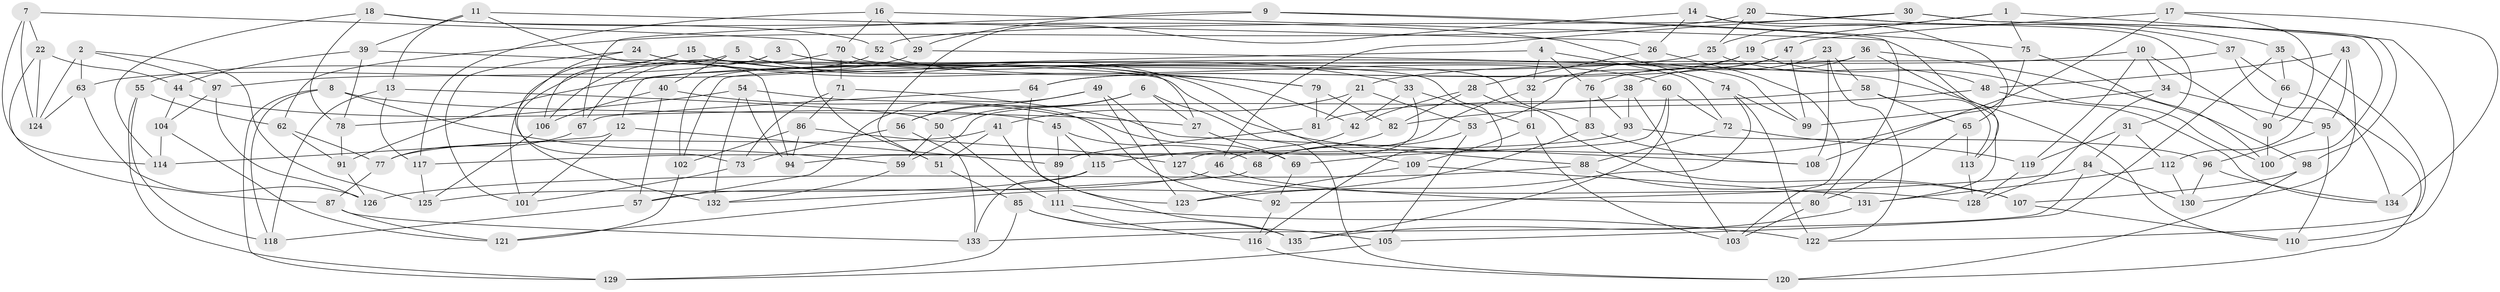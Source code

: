 // Generated by graph-tools (version 1.1) at 2025/16/03/09/25 04:16:36]
// undirected, 135 vertices, 270 edges
graph export_dot {
graph [start="1"]
  node [color=gray90,style=filled];
  1;
  2;
  3;
  4;
  5;
  6;
  7;
  8;
  9;
  10;
  11;
  12;
  13;
  14;
  15;
  16;
  17;
  18;
  19;
  20;
  21;
  22;
  23;
  24;
  25;
  26;
  27;
  28;
  29;
  30;
  31;
  32;
  33;
  34;
  35;
  36;
  37;
  38;
  39;
  40;
  41;
  42;
  43;
  44;
  45;
  46;
  47;
  48;
  49;
  50;
  51;
  52;
  53;
  54;
  55;
  56;
  57;
  58;
  59;
  60;
  61;
  62;
  63;
  64;
  65;
  66;
  67;
  68;
  69;
  70;
  71;
  72;
  73;
  74;
  75;
  76;
  77;
  78;
  79;
  80;
  81;
  82;
  83;
  84;
  85;
  86;
  87;
  88;
  89;
  90;
  91;
  92;
  93;
  94;
  95;
  96;
  97;
  98;
  99;
  100;
  101;
  102;
  103;
  104;
  105;
  106;
  107;
  108;
  109;
  110;
  111;
  112;
  113;
  114;
  115;
  116;
  117;
  118;
  119;
  120;
  121;
  122;
  123;
  124;
  125;
  126;
  127;
  128;
  129;
  130;
  131;
  132;
  133;
  134;
  135;
  1 -- 25;
  1 -- 19;
  1 -- 110;
  1 -- 75;
  2 -- 125;
  2 -- 97;
  2 -- 63;
  2 -- 124;
  3 -- 97;
  3 -- 106;
  3 -- 33;
  3 -- 99;
  4 -- 72;
  4 -- 12;
  4 -- 76;
  4 -- 32;
  5 -- 109;
  5 -- 116;
  5 -- 40;
  5 -- 55;
  6 -- 50;
  6 -- 120;
  6 -- 56;
  6 -- 27;
  7 -- 22;
  7 -- 124;
  7 -- 51;
  7 -- 114;
  8 -- 27;
  8 -- 59;
  8 -- 118;
  8 -- 129;
  9 -- 80;
  9 -- 29;
  9 -- 75;
  9 -- 67;
  10 -- 34;
  10 -- 90;
  10 -- 21;
  10 -- 119;
  11 -- 94;
  11 -- 39;
  11 -- 26;
  11 -- 13;
  12 -- 101;
  12 -- 89;
  12 -- 114;
  13 -- 117;
  13 -- 118;
  13 -- 50;
  14 -- 26;
  14 -- 65;
  14 -- 31;
  14 -- 51;
  15 -- 79;
  15 -- 101;
  15 -- 132;
  15 -- 27;
  16 -- 29;
  16 -- 70;
  16 -- 131;
  16 -- 117;
  17 -- 47;
  17 -- 69;
  17 -- 134;
  17 -- 90;
  18 -- 114;
  18 -- 52;
  18 -- 78;
  18 -- 74;
  19 -- 100;
  19 -- 64;
  19 -- 32;
  20 -- 25;
  20 -- 62;
  20 -- 37;
  20 -- 35;
  21 -- 53;
  21 -- 81;
  21 -- 41;
  22 -- 44;
  22 -- 87;
  22 -- 124;
  23 -- 76;
  23 -- 122;
  23 -- 108;
  23 -- 58;
  24 -- 73;
  24 -- 79;
  24 -- 101;
  24 -- 42;
  25 -- 91;
  25 -- 48;
  26 -- 28;
  26 -- 103;
  27 -- 69;
  28 -- 107;
  28 -- 82;
  28 -- 42;
  29 -- 63;
  29 -- 110;
  30 -- 46;
  30 -- 98;
  30 -- 100;
  30 -- 52;
  31 -- 84;
  31 -- 112;
  31 -- 119;
  32 -- 68;
  32 -- 61;
  33 -- 127;
  33 -- 61;
  33 -- 42;
  34 -- 99;
  34 -- 128;
  34 -- 95;
  35 -- 105;
  35 -- 122;
  35 -- 66;
  36 -- 113;
  36 -- 102;
  36 -- 98;
  36 -- 38;
  37 -- 66;
  37 -- 102;
  37 -- 120;
  38 -- 59;
  38 -- 93;
  38 -- 103;
  39 -- 88;
  39 -- 44;
  39 -- 78;
  40 -- 106;
  40 -- 69;
  40 -- 57;
  41 -- 51;
  41 -- 123;
  41 -- 77;
  42 -- 46;
  43 -- 112;
  43 -- 130;
  43 -- 48;
  43 -- 95;
  44 -- 104;
  44 -- 45;
  45 -- 115;
  45 -- 68;
  45 -- 89;
  46 -- 57;
  46 -- 80;
  47 -- 64;
  47 -- 99;
  47 -- 53;
  48 -- 82;
  48 -- 134;
  49 -- 123;
  49 -- 56;
  49 -- 57;
  49 -- 127;
  50 -- 111;
  50 -- 59;
  51 -- 85;
  52 -- 67;
  52 -- 60;
  53 -- 105;
  53 -- 68;
  54 -- 92;
  54 -- 94;
  54 -- 78;
  54 -- 132;
  55 -- 129;
  55 -- 118;
  55 -- 62;
  56 -- 133;
  56 -- 73;
  57 -- 118;
  58 -- 113;
  58 -- 81;
  58 -- 65;
  59 -- 132;
  60 -- 135;
  60 -- 72;
  60 -- 94;
  61 -- 109;
  61 -- 103;
  62 -- 77;
  62 -- 91;
  63 -- 124;
  63 -- 126;
  64 -- 67;
  64 -- 135;
  65 -- 80;
  65 -- 113;
  66 -- 134;
  66 -- 90;
  67 -- 77;
  68 -- 132;
  69 -- 92;
  70 -- 71;
  70 -- 83;
  70 -- 106;
  71 -- 86;
  71 -- 108;
  71 -- 73;
  72 -- 119;
  72 -- 88;
  73 -- 101;
  74 -- 99;
  74 -- 122;
  74 -- 123;
  75 -- 100;
  75 -- 108;
  76 -- 93;
  76 -- 83;
  77 -- 87;
  78 -- 91;
  79 -- 82;
  79 -- 81;
  80 -- 103;
  81 -- 89;
  82 -- 115;
  83 -- 108;
  83 -- 121;
  84 -- 133;
  84 -- 92;
  84 -- 130;
  85 -- 105;
  85 -- 129;
  85 -- 135;
  86 -- 94;
  86 -- 102;
  86 -- 127;
  87 -- 133;
  87 -- 121;
  88 -- 126;
  88 -- 107;
  89 -- 111;
  90 -- 100;
  91 -- 126;
  92 -- 116;
  93 -- 96;
  93 -- 117;
  95 -- 110;
  95 -- 96;
  96 -- 134;
  96 -- 130;
  97 -- 104;
  97 -- 126;
  98 -- 120;
  98 -- 107;
  102 -- 121;
  104 -- 114;
  104 -- 121;
  105 -- 129;
  106 -- 125;
  107 -- 110;
  109 -- 123;
  109 -- 131;
  111 -- 122;
  111 -- 116;
  112 -- 130;
  112 -- 131;
  113 -- 128;
  115 -- 133;
  115 -- 125;
  116 -- 120;
  117 -- 125;
  119 -- 128;
  127 -- 128;
  131 -- 135;
}
